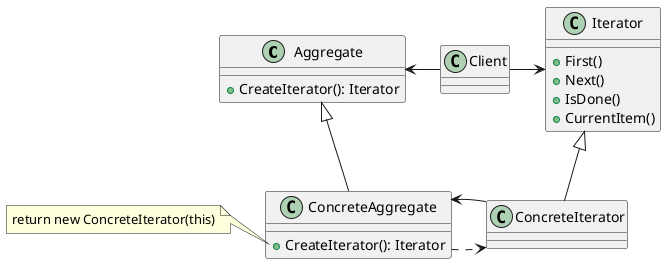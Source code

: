 @startuml Iteraotr

class Aggregate {
    {method} +CreateIterator(): Iterator
}

class ConcreteAggregate {
    {method} +CreateIterator(): Iterator
}

note left of ConcreteAggregate::CreateIterator
return new ConcreteIterator(this)
end note

Aggregate <|-- ConcreteAggregate

class Iterator {
    {method} +First()
    {method} +Next()
    {method} +IsDone()
    {method} +CurrentItem()
}

class ConcreteIterator

Iterator <|-- ConcreteIterator

ConcreteAggregate .> ConcreteIterator
ConcreteAggregate <- ConcreteIterator

class Client
Aggregate <- Client
Client -> Iterator

@enduml